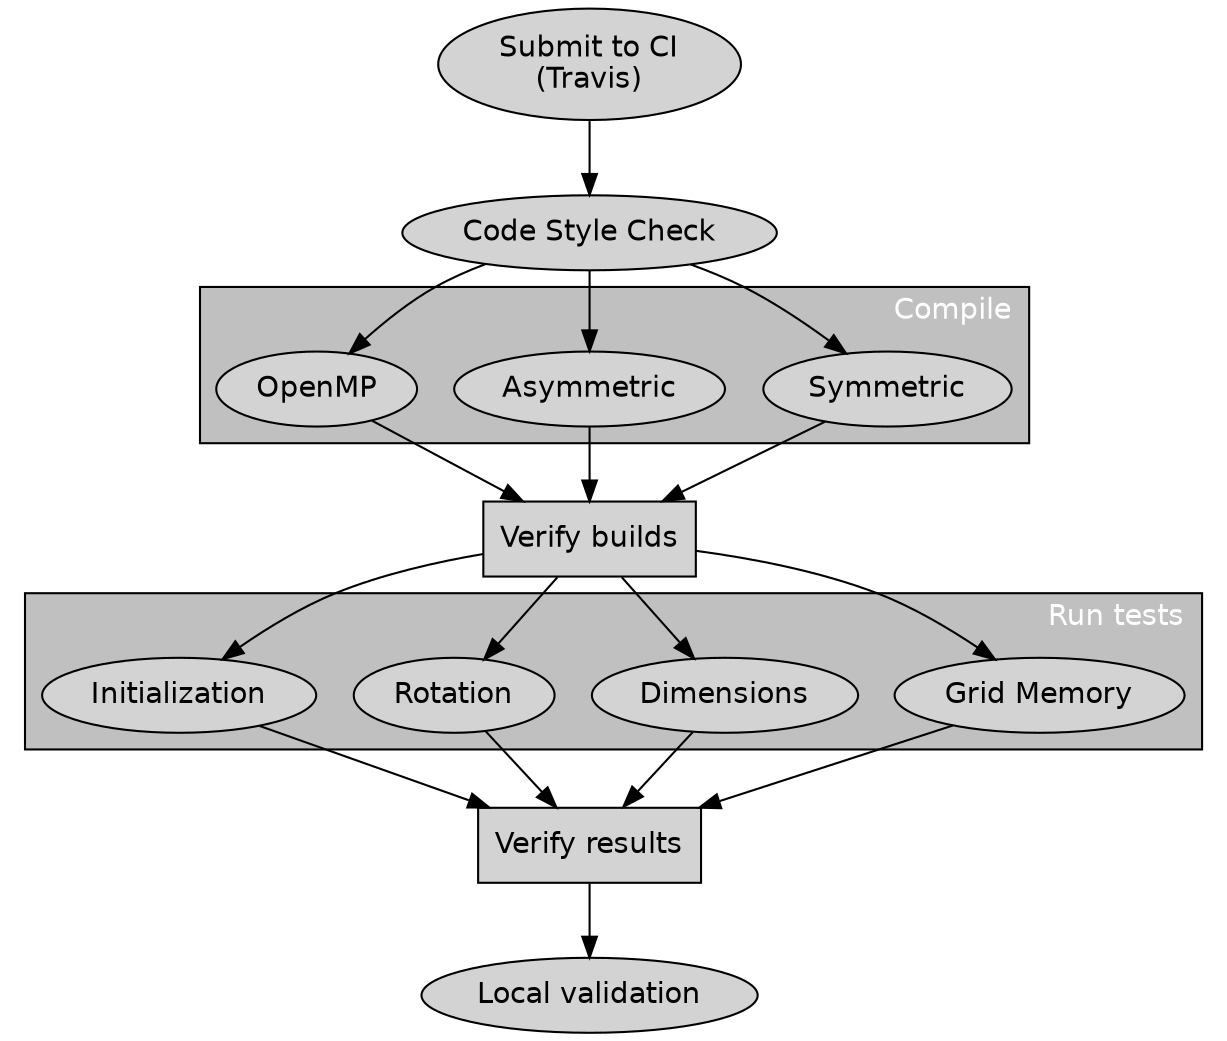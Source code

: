 digraph testing {
    fontname = helvetica
    fontcolor = white
    labeljust = r
    node [
        style = filled,
        fontname = helvetica
    ]

    concentrate = true
    bgcolor = transparent

    submit [label = "Submit to CI\n(Travis)"]

    codestyle [label = "Code Style Check"]

    build1 [label="Symmetric"];
    build2 [label="Asymmetric"];
    build3 [label="OpenMP"];

    build_verify [label="Verify builds", shape=rectangle]

    test1 [label="Grid Memory"]
    test2 [label="Dimensions"]
    test3 [label="Rotation"]
    test4 [label="Initialization"]

    verify_results [label="Verify results", shape=rectangle]

    validate [label="Local validation"]

    submit -> codestyle
    codestyle -> {build1, build2, build3}
    {build1, build2, build3} -> build_verify
    build_verify -> {test1, test2, test3, test4}
    {test1, test2, test3, test4} -> verify_results
    verify_results -> validate

    subgraph cluster_build {
        style=filled
        label="Compile"
        bgcolor = grey
        labeljust = r
        build1; build2; build3
    }
    subgraph cluster_test {
        style=filled
        label="Run tests"; 
        bgcolor = grey
        labeljust = r
        test1; test2; test3; test4
    }
}
